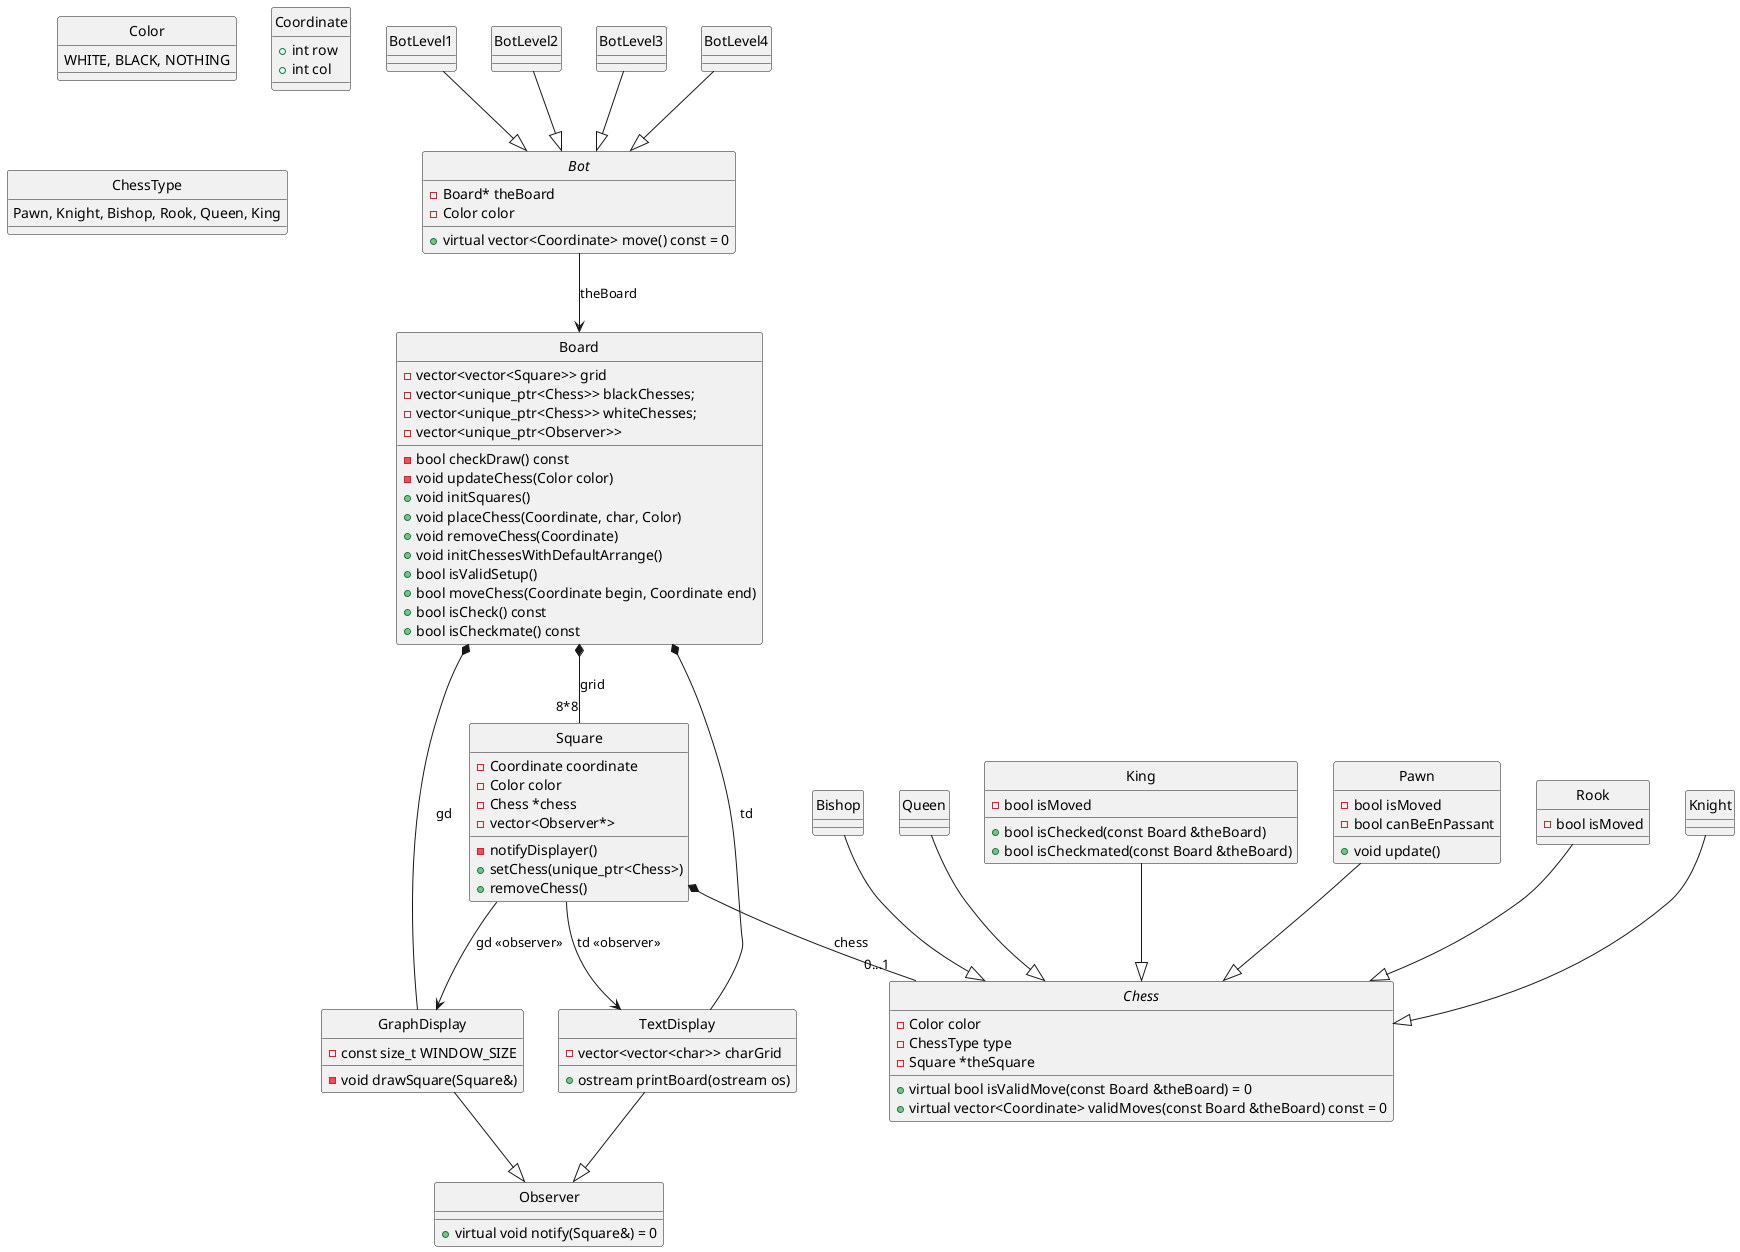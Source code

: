 @startuml UML
hide circle
skinparam groupInheritance 2


enum Color { 
    WHITE, BLACK, NOTHING 
}

struct Coordinate {
    + int row
    + int col
}

enum ChessType {
    Pawn, Knight, Bishop, Rook, Queen, King
}

class Square {
    - Coordinate coordinate
    - Color color
    - Chess *chess
    - vector<Observer*>
    - notifyDisplayer() 
    + setChess(unique_ptr<Chess>)
    + removeChess()
}
Square --> TextDisplay : td <<observer>>
Square --> GraphDisplay : gd <<observer>>
Square *-- "0...1" Chess : chess


abstract class Chess {
    - Color color
    - ChessType type
    - Square *theSquare
    + virtual bool isValidMove(const Board &theBoard) = 0
    + virtual vector<Coordinate> validMoves(const Board &theBoard) const = 0
}

class Pawn {
    - bool isMoved
    - bool canBeEnPassant
    + void update()
}
Pawn --|> Chess

class Rook {
    - bool isMoved
}
Rook --|> Chess

class Knight {
}
Knight --|> Chess

class Bishop {
}
Bishop --|> Chess

class Queen {
}
Queen --|> Chess

class King {
    - bool isMoved
    + bool isChecked(const Board &theBoard)
    + bool isCheckmated(const Board &theBoard)
}
King --|> Chess


class Board {
    - vector<vector<Square>> grid
    - vector<unique_ptr<Chess>> blackChesses;
    - vector<unique_ptr<Chess>> whiteChesses;
    - vector<unique_ptr<Observer>>
    - bool checkDraw() const
    - void updateChess(Color color)
    + void initSquares()
    + void placeChess(Coordinate, char, Color)
    + void removeChess(Coordinate)
    + void initChessesWithDefaultArrange()
    + bool isValidSetup()
    + bool moveChess(Coordinate begin, Coordinate end)
    + bool isCheck() const
    + bool isCheckmate() const
}
Board *-- "8*8" Square : grid
Board *-- TextDisplay : td
Board *-- GraphDisplay : gd


class Observer {
    + virtual void notify(Square&) = 0
}

class TextDisplay {
    - vector<vector<char>> charGrid
    + ostream printBoard(ostream os)
}
TextDisplay --|> Observer

class GraphDisplay {
    - const size_t WINDOW_SIZE
    - void drawSquare(Square&)
}
GraphDisplay --|> Observer

abstract class Bot {
    - Board* theBoard
    - Color color
    + virtual vector<Coordinate> move() const = 0
}
Bot --> Board : theBoard

class BotLevel1 {

}
BotLevel1 --|> Bot

class BotLevel2 {

}
BotLevel2 --|> Bot

class BotLevel3 {

}
BotLevel3 --|> Bot

class BotLevel4 {

}
BotLevel4 --|> Bot

@enduml